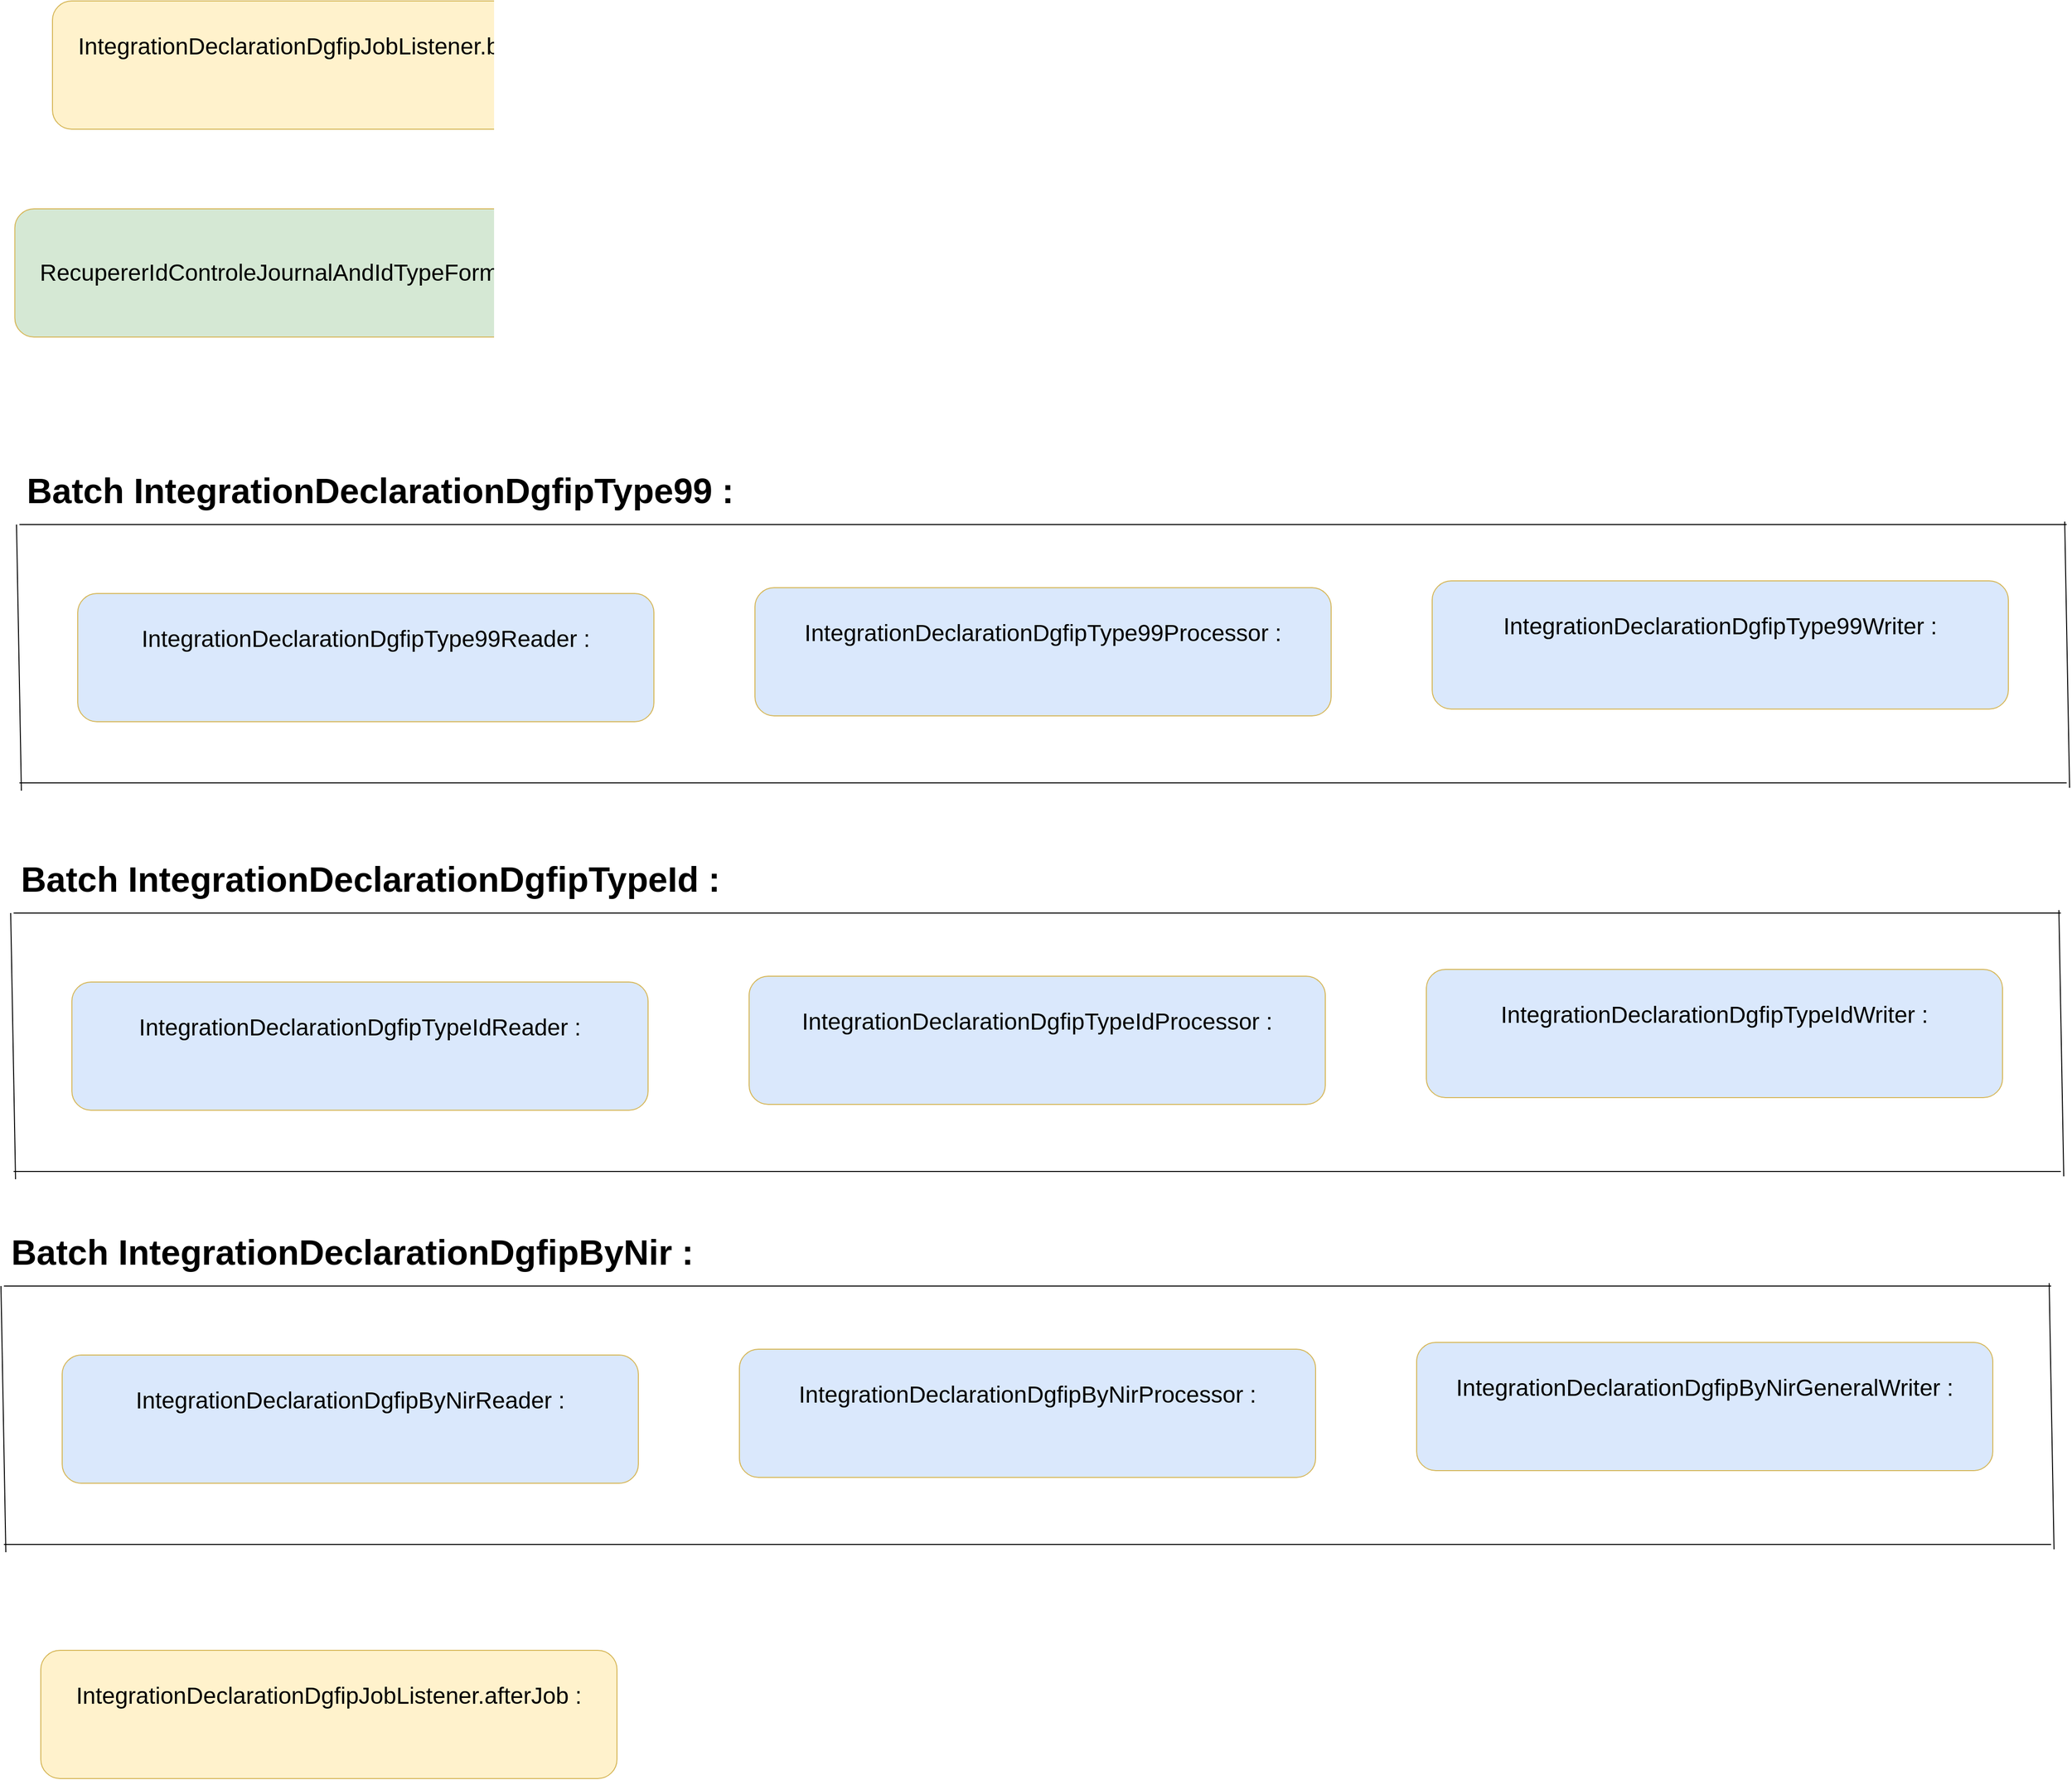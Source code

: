 <mxfile version="24.0.2" type="github">
  <diagram id="C5RBs43oDa-KdzZeNtuy" name="Page-1">
    <mxGraphModel dx="2786" dy="2330" grid="0" gridSize="10" guides="1" tooltips="1" connect="1" arrows="1" fold="1" page="0" pageScale="1" pageWidth="827" pageHeight="1169" math="0" shadow="0">
      <root>
        <mxCell id="WIyWlLk6GJQsqaUBKTNV-0" />
        <mxCell id="WIyWlLk6GJQsqaUBKTNV-1" parent="WIyWlLk6GJQsqaUBKTNV-0" />
        <mxCell id="Z0-859JoU0TvKjbYaFMb-17" value="&lt;div&gt;&lt;font style=&quot;font-size: 24px;&quot;&gt;IntegrationDeclarationDgfipJobListener.beforeJob :&lt;br&gt;&lt;/font&gt;&lt;/div&gt;&lt;div&gt;&lt;font size=&quot;3&quot;&gt;&lt;br&gt;&lt;/font&gt;&lt;/div&gt;&lt;div&gt;&lt;font size=&quot;3&quot;&gt;&lt;br&gt;&lt;/font&gt;&lt;/div&gt;" style="rounded=1;whiteSpace=wrap;html=1;fontSize=12;glass=0;strokeWidth=1;shadow=0;fillColor=#fff2cc;strokeColor=#d6b656;" parent="WIyWlLk6GJQsqaUBKTNV-1" vertex="1">
          <mxGeometry x="-116" y="-1132" width="593" height="132" as="geometry" />
        </mxCell>
        <mxCell id="fWSNl2cbkjF6wr-oGvCW-2" value="&lt;font style=&quot;font-size: 24px;&quot;&gt;RecupererIdControleJournalAndIdTypeFormulaireTasklet :&lt;br&gt;&lt;/font&gt;" style="rounded=1;whiteSpace=wrap;html=1;fontSize=12;glass=0;strokeWidth=1;shadow=0;fillColor=#d5e8d4;strokeColor=#d6b656;" vertex="1" parent="WIyWlLk6GJQsqaUBKTNV-1">
          <mxGeometry x="-154.75" y="-918" width="670.5" height="132" as="geometry" />
        </mxCell>
        <mxCell id="fWSNl2cbkjF6wr-oGvCW-3" value="&lt;div&gt;&lt;font style=&quot;font-size: 24px;&quot;&gt;IntegrationDeclarationDgfipType99Reader :&lt;br&gt;&lt;/font&gt;&lt;/div&gt;&lt;div&gt;&lt;font size=&quot;3&quot;&gt;&lt;br&gt;&lt;/font&gt;&lt;/div&gt;&lt;div&gt;&lt;font size=&quot;3&quot;&gt;&lt;br&gt;&lt;/font&gt;&lt;/div&gt;" style="rounded=1;whiteSpace=wrap;html=1;fontSize=12;glass=0;strokeWidth=1;shadow=0;fillColor=#dae8fc;strokeColor=#d6b656;" vertex="1" parent="WIyWlLk6GJQsqaUBKTNV-1">
          <mxGeometry x="-90" y="-522" width="593" height="132" as="geometry" />
        </mxCell>
        <mxCell id="fWSNl2cbkjF6wr-oGvCW-4" value="&lt;div&gt;&lt;font style=&quot;font-size: 24px;&quot;&gt;IntegrationDeclarationDgfipType99Processor :&lt;br&gt;&lt;/font&gt;&lt;/div&gt;&lt;div&gt;&lt;font size=&quot;3&quot;&gt;&lt;br&gt;&lt;/font&gt;&lt;/div&gt;&lt;div&gt;&lt;font size=&quot;3&quot;&gt;&lt;br&gt;&lt;/font&gt;&lt;/div&gt;" style="rounded=1;whiteSpace=wrap;html=1;fontSize=12;glass=0;strokeWidth=1;shadow=0;fillColor=#dae8fc;strokeColor=#d6b656;" vertex="1" parent="WIyWlLk6GJQsqaUBKTNV-1">
          <mxGeometry x="607" y="-528" width="593" height="132" as="geometry" />
        </mxCell>
        <mxCell id="fWSNl2cbkjF6wr-oGvCW-5" value="&lt;div&gt;&lt;font style=&quot;font-size: 24px;&quot;&gt;IntegrationDeclarationDgfipType99Writer :&lt;br&gt;&lt;/font&gt;&lt;/div&gt;&lt;div&gt;&lt;font size=&quot;3&quot;&gt;&lt;br&gt;&lt;/font&gt;&lt;/div&gt;&lt;div&gt;&lt;font size=&quot;3&quot;&gt;&lt;br&gt;&lt;/font&gt;&lt;/div&gt;" style="rounded=1;whiteSpace=wrap;html=1;fontSize=12;glass=0;strokeWidth=1;shadow=0;fillColor=#dae8fc;strokeColor=#d6b656;" vertex="1" parent="WIyWlLk6GJQsqaUBKTNV-1">
          <mxGeometry x="1304" y="-535" width="593" height="132" as="geometry" />
        </mxCell>
        <mxCell id="fWSNl2cbkjF6wr-oGvCW-6" value="" style="endArrow=none;html=1;rounded=0;" edge="1" parent="WIyWlLk6GJQsqaUBKTNV-1">
          <mxGeometry width="50" height="50" relative="1" as="geometry">
            <mxPoint x="-150" y="-593" as="sourcePoint" />
            <mxPoint x="1957" y="-593" as="targetPoint" />
          </mxGeometry>
        </mxCell>
        <mxCell id="fWSNl2cbkjF6wr-oGvCW-7" value="" style="endArrow=none;html=1;rounded=0;" edge="1" parent="WIyWlLk6GJQsqaUBKTNV-1">
          <mxGeometry width="50" height="50" relative="1" as="geometry">
            <mxPoint x="-150" y="-327" as="sourcePoint" />
            <mxPoint x="1957" y="-327" as="targetPoint" />
          </mxGeometry>
        </mxCell>
        <mxCell id="fWSNl2cbkjF6wr-oGvCW-8" value="" style="endArrow=none;html=1;rounded=0;" edge="1" parent="WIyWlLk6GJQsqaUBKTNV-1">
          <mxGeometry width="50" height="50" relative="1" as="geometry">
            <mxPoint x="1960" y="-322" as="sourcePoint" />
            <mxPoint x="1955" y="-596" as="targetPoint" />
          </mxGeometry>
        </mxCell>
        <mxCell id="fWSNl2cbkjF6wr-oGvCW-9" value="" style="endArrow=none;html=1;rounded=0;" edge="1" parent="WIyWlLk6GJQsqaUBKTNV-1">
          <mxGeometry width="50" height="50" relative="1" as="geometry">
            <mxPoint x="-148" y="-319" as="sourcePoint" />
            <mxPoint x="-153" y="-593" as="targetPoint" />
          </mxGeometry>
        </mxCell>
        <mxCell id="fWSNl2cbkjF6wr-oGvCW-11" value="&lt;font style=&quot;font-size: 24px;&quot;&gt;&amp;nbsp;&lt;/font&gt;&lt;div&gt;&lt;font style=&quot;font-size: 24px;&quot;&gt;&amp;nbsp;&lt;/font&gt;&lt;font style=&quot;font-size: 36px;&quot;&gt;&lt;b&gt;Batch IntegrationDeclarationDgfipType99 :&lt;br&gt;&lt;/b&gt;&lt;/font&gt;&lt;/div&gt;&lt;div&gt;&lt;font size=&quot;3&quot;&gt;&lt;b&gt;&lt;br&gt;&lt;/b&gt;&lt;/font&gt;&lt;/div&gt;&lt;div&gt;&lt;font size=&quot;3&quot;&gt;&lt;br&gt;&lt;/font&gt;&lt;/div&gt;" style="text;whiteSpace=wrap;html=1;" vertex="1" parent="WIyWlLk6GJQsqaUBKTNV-1">
          <mxGeometry x="-151" y="-685" width="882" height="89" as="geometry" />
        </mxCell>
        <mxCell id="fWSNl2cbkjF6wr-oGvCW-21" value="&lt;div&gt;&lt;font style=&quot;font-size: 24px;&quot;&gt;IntegrationDeclarationDgfipTypeIdReader :&lt;br&gt;&lt;/font&gt;&lt;/div&gt;&lt;div&gt;&lt;font size=&quot;3&quot;&gt;&lt;br&gt;&lt;/font&gt;&lt;/div&gt;&lt;div&gt;&lt;font size=&quot;3&quot;&gt;&lt;br&gt;&lt;/font&gt;&lt;/div&gt;" style="rounded=1;whiteSpace=wrap;html=1;fontSize=12;glass=0;strokeWidth=1;shadow=0;fillColor=#dae8fc;strokeColor=#d6b656;" vertex="1" parent="WIyWlLk6GJQsqaUBKTNV-1">
          <mxGeometry x="-96" y="-122" width="593" height="132" as="geometry" />
        </mxCell>
        <mxCell id="fWSNl2cbkjF6wr-oGvCW-22" value="&lt;div&gt;&lt;font style=&quot;font-size: 24px;&quot;&gt;IntegrationDeclarationDgfipTypeIdProcessor :&lt;br&gt;&lt;/font&gt;&lt;/div&gt;&lt;div&gt;&lt;font size=&quot;3&quot;&gt;&lt;br&gt;&lt;/font&gt;&lt;/div&gt;&lt;div&gt;&lt;font size=&quot;3&quot;&gt;&lt;br&gt;&lt;/font&gt;&lt;/div&gt;" style="rounded=1;whiteSpace=wrap;html=1;fontSize=12;glass=0;strokeWidth=1;shadow=0;fillColor=#dae8fc;strokeColor=#d6b656;" vertex="1" parent="WIyWlLk6GJQsqaUBKTNV-1">
          <mxGeometry x="601" y="-128" width="593" height="132" as="geometry" />
        </mxCell>
        <mxCell id="fWSNl2cbkjF6wr-oGvCW-23" value="&lt;div&gt;&lt;font style=&quot;font-size: 24px;&quot;&gt;IntegrationDeclarationDgfipTypeIdWriter :&lt;br&gt;&lt;/font&gt;&lt;/div&gt;&lt;div&gt;&lt;font size=&quot;3&quot;&gt;&lt;br&gt;&lt;/font&gt;&lt;/div&gt;&lt;div&gt;&lt;font size=&quot;3&quot;&gt;&lt;br&gt;&lt;/font&gt;&lt;/div&gt;" style="rounded=1;whiteSpace=wrap;html=1;fontSize=12;glass=0;strokeWidth=1;shadow=0;fillColor=#dae8fc;strokeColor=#d6b656;" vertex="1" parent="WIyWlLk6GJQsqaUBKTNV-1">
          <mxGeometry x="1298" y="-135" width="593" height="132" as="geometry" />
        </mxCell>
        <mxCell id="fWSNl2cbkjF6wr-oGvCW-24" value="" style="endArrow=none;html=1;rounded=0;" edge="1" parent="WIyWlLk6GJQsqaUBKTNV-1">
          <mxGeometry width="50" height="50" relative="1" as="geometry">
            <mxPoint x="-156" y="-193" as="sourcePoint" />
            <mxPoint x="1951" y="-193" as="targetPoint" />
          </mxGeometry>
        </mxCell>
        <mxCell id="fWSNl2cbkjF6wr-oGvCW-25" value="" style="endArrow=none;html=1;rounded=0;" edge="1" parent="WIyWlLk6GJQsqaUBKTNV-1">
          <mxGeometry width="50" height="50" relative="1" as="geometry">
            <mxPoint x="-156" y="73" as="sourcePoint" />
            <mxPoint x="1951" y="73" as="targetPoint" />
          </mxGeometry>
        </mxCell>
        <mxCell id="fWSNl2cbkjF6wr-oGvCW-26" value="" style="endArrow=none;html=1;rounded=0;" edge="1" parent="WIyWlLk6GJQsqaUBKTNV-1">
          <mxGeometry width="50" height="50" relative="1" as="geometry">
            <mxPoint x="1954" y="78" as="sourcePoint" />
            <mxPoint x="1949" y="-196" as="targetPoint" />
          </mxGeometry>
        </mxCell>
        <mxCell id="fWSNl2cbkjF6wr-oGvCW-27" value="" style="endArrow=none;html=1;rounded=0;" edge="1" parent="WIyWlLk6GJQsqaUBKTNV-1">
          <mxGeometry width="50" height="50" relative="1" as="geometry">
            <mxPoint x="-154" y="81" as="sourcePoint" />
            <mxPoint x="-159" y="-193" as="targetPoint" />
          </mxGeometry>
        </mxCell>
        <mxCell id="fWSNl2cbkjF6wr-oGvCW-28" value="&lt;font style=&quot;font-size: 24px;&quot;&gt;&amp;nbsp;&lt;/font&gt;&lt;div&gt;&lt;font style=&quot;font-size: 24px;&quot;&gt;&amp;nbsp;&lt;/font&gt;&lt;font style=&quot;font-size: 36px;&quot;&gt;&lt;b&gt;Batch IntegrationDeclarationDgfipTypeId :&lt;br&gt;&lt;/b&gt;&lt;/font&gt;&lt;/div&gt;&lt;div&gt;&lt;font size=&quot;3&quot;&gt;&lt;b&gt;&lt;br&gt;&lt;/b&gt;&lt;/font&gt;&lt;/div&gt;&lt;div&gt;&lt;font size=&quot;3&quot;&gt;&lt;br&gt;&lt;/font&gt;&lt;/div&gt;" style="text;whiteSpace=wrap;html=1;" vertex="1" parent="WIyWlLk6GJQsqaUBKTNV-1">
          <mxGeometry x="-157" y="-285" width="882" height="89" as="geometry" />
        </mxCell>
        <mxCell id="fWSNl2cbkjF6wr-oGvCW-29" value="&lt;div&gt;&lt;font style=&quot;font-size: 24px;&quot;&gt;IntegrationDeclarationDgfipByNirReader :&lt;br&gt;&lt;/font&gt;&lt;/div&gt;&lt;div&gt;&lt;font size=&quot;3&quot;&gt;&lt;br&gt;&lt;/font&gt;&lt;/div&gt;&lt;div&gt;&lt;font size=&quot;3&quot;&gt;&lt;br&gt;&lt;/font&gt;&lt;/div&gt;" style="rounded=1;whiteSpace=wrap;html=1;fontSize=12;glass=0;strokeWidth=1;shadow=0;fillColor=#dae8fc;strokeColor=#d6b656;" vertex="1" parent="WIyWlLk6GJQsqaUBKTNV-1">
          <mxGeometry x="-106" y="262" width="593" height="132" as="geometry" />
        </mxCell>
        <mxCell id="fWSNl2cbkjF6wr-oGvCW-30" value="&lt;div&gt;&lt;font style=&quot;font-size: 24px;&quot;&gt;IntegrationDeclarationDgfipByNirProcessor :&lt;br&gt;&lt;/font&gt;&lt;/div&gt;&lt;div&gt;&lt;font size=&quot;3&quot;&gt;&lt;br&gt;&lt;/font&gt;&lt;/div&gt;&lt;div&gt;&lt;font size=&quot;3&quot;&gt;&lt;br&gt;&lt;/font&gt;&lt;/div&gt;" style="rounded=1;whiteSpace=wrap;html=1;fontSize=12;glass=0;strokeWidth=1;shadow=0;fillColor=#dae8fc;strokeColor=#d6b656;" vertex="1" parent="WIyWlLk6GJQsqaUBKTNV-1">
          <mxGeometry x="591" y="256" width="593" height="132" as="geometry" />
        </mxCell>
        <mxCell id="fWSNl2cbkjF6wr-oGvCW-31" value="&lt;div&gt;&lt;font style=&quot;font-size: 24px;&quot;&gt;IntegrationDeclarationDgfipByNirGeneralWriter :&lt;br&gt;&lt;/font&gt;&lt;/div&gt;&lt;div&gt;&lt;font size=&quot;3&quot;&gt;&lt;br&gt;&lt;/font&gt;&lt;/div&gt;&lt;div&gt;&lt;font size=&quot;3&quot;&gt;&lt;br&gt;&lt;/font&gt;&lt;/div&gt;" style="rounded=1;whiteSpace=wrap;html=1;fontSize=12;glass=0;strokeWidth=1;shadow=0;fillColor=#dae8fc;strokeColor=#d6b656;" vertex="1" parent="WIyWlLk6GJQsqaUBKTNV-1">
          <mxGeometry x="1288" y="249" width="593" height="132" as="geometry" />
        </mxCell>
        <mxCell id="fWSNl2cbkjF6wr-oGvCW-32" value="" style="endArrow=none;html=1;rounded=0;" edge="1" parent="WIyWlLk6GJQsqaUBKTNV-1">
          <mxGeometry width="50" height="50" relative="1" as="geometry">
            <mxPoint x="-166" y="191" as="sourcePoint" />
            <mxPoint x="1941" y="191" as="targetPoint" />
          </mxGeometry>
        </mxCell>
        <mxCell id="fWSNl2cbkjF6wr-oGvCW-33" value="" style="endArrow=none;html=1;rounded=0;" edge="1" parent="WIyWlLk6GJQsqaUBKTNV-1">
          <mxGeometry width="50" height="50" relative="1" as="geometry">
            <mxPoint x="-166" y="457" as="sourcePoint" />
            <mxPoint x="1941" y="457" as="targetPoint" />
          </mxGeometry>
        </mxCell>
        <mxCell id="fWSNl2cbkjF6wr-oGvCW-34" value="" style="endArrow=none;html=1;rounded=0;" edge="1" parent="WIyWlLk6GJQsqaUBKTNV-1">
          <mxGeometry width="50" height="50" relative="1" as="geometry">
            <mxPoint x="1944" y="462" as="sourcePoint" />
            <mxPoint x="1939" y="188" as="targetPoint" />
          </mxGeometry>
        </mxCell>
        <mxCell id="fWSNl2cbkjF6wr-oGvCW-35" value="" style="endArrow=none;html=1;rounded=0;" edge="1" parent="WIyWlLk6GJQsqaUBKTNV-1">
          <mxGeometry width="50" height="50" relative="1" as="geometry">
            <mxPoint x="-164" y="465" as="sourcePoint" />
            <mxPoint x="-169" y="191" as="targetPoint" />
          </mxGeometry>
        </mxCell>
        <mxCell id="fWSNl2cbkjF6wr-oGvCW-36" value="&lt;font style=&quot;font-size: 24px;&quot;&gt;&amp;nbsp;&lt;/font&gt;&lt;div&gt;&lt;font style=&quot;font-size: 24px;&quot;&gt;&amp;nbsp;&lt;/font&gt;&lt;font style=&quot;font-size: 36px;&quot;&gt;&lt;b&gt;Batch IntegrationDeclarationDgfipByNir :&lt;br&gt;&lt;/b&gt;&lt;/font&gt;&lt;/div&gt;&lt;div&gt;&lt;font size=&quot;3&quot;&gt;&lt;b&gt;&lt;br&gt;&lt;/b&gt;&lt;/font&gt;&lt;/div&gt;&lt;div&gt;&lt;font size=&quot;3&quot;&gt;&lt;br&gt;&lt;/font&gt;&lt;/div&gt;" style="text;whiteSpace=wrap;html=1;" vertex="1" parent="WIyWlLk6GJQsqaUBKTNV-1">
          <mxGeometry x="-167" y="99" width="882" height="89" as="geometry" />
        </mxCell>
        <mxCell id="fWSNl2cbkjF6wr-oGvCW-37" value="&lt;div&gt;&lt;font style=&quot;font-size: 24px;&quot;&gt;IntegrationDeclarationDgfipJobListener.afterJob :&lt;br&gt;&lt;/font&gt;&lt;/div&gt;&lt;div&gt;&lt;font size=&quot;3&quot;&gt;&lt;br&gt;&lt;/font&gt;&lt;/div&gt;&lt;div&gt;&lt;font size=&quot;3&quot;&gt;&lt;br&gt;&lt;/font&gt;&lt;/div&gt;" style="rounded=1;whiteSpace=wrap;html=1;fontSize=12;glass=0;strokeWidth=1;shadow=0;fillColor=#fff2cc;strokeColor=#d6b656;" vertex="1" parent="WIyWlLk6GJQsqaUBKTNV-1">
          <mxGeometry x="-128" y="566" width="593" height="132" as="geometry" />
        </mxCell>
      </root>
    </mxGraphModel>
  </diagram>
</mxfile>
